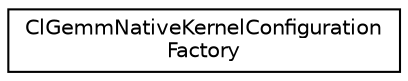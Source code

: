 digraph "Graphical Class Hierarchy"
{
 // LATEX_PDF_SIZE
  edge [fontname="Helvetica",fontsize="10",labelfontname="Helvetica",labelfontsize="10"];
  node [fontname="Helvetica",fontsize="10",shape=record];
  rankdir="LR";
  Node0 [label="ClGemmNativeKernelConfiguration\lFactory",height=0.2,width=0.4,color="black", fillcolor="white", style="filled",URL="$classarm__compute_1_1opencl_1_1kernels_1_1gemm_1_1_cl_gemm_native_kernel_configuration_factory.xhtml",tooltip="CLGEMMNative factory class."];
}
